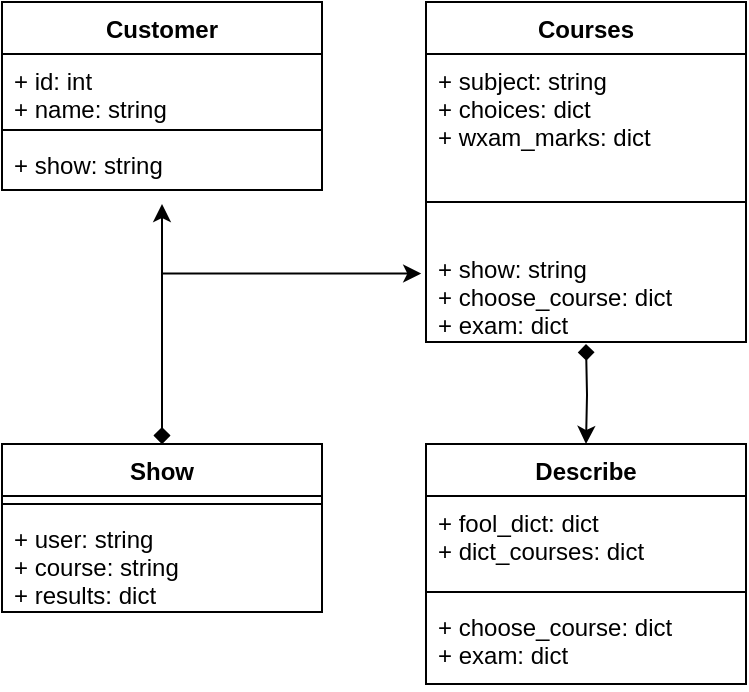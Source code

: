 <mxfile version="16.5.6" type="google"><diagram name="Page-1" id="e7e014a7-5840-1c2e-5031-d8a46d1fe8dd"><mxGraphModel dx="990" dy="575" grid="1" gridSize="10" guides="1" tooltips="1" connect="1" arrows="1" fold="1" page="1" pageScale="1" pageWidth="1169" pageHeight="826" background="none" math="0" shadow="0"><root><mxCell id="0"/><mxCell id="1" parent="0"/><mxCell id="mLpjdCpPDwlIpHiItITg-25" style="edgeStyle=orthogonalEdgeStyle;rounded=0;orthogonalLoop=1;jettySize=auto;html=1;entryX=0.5;entryY=0;entryDx=0;entryDy=0;startArrow=diamond;startFill=1;" edge="1" parent="1" target="mLpjdCpPDwlIpHiItITg-21"><mxGeometry relative="1" as="geometry"><mxPoint x="562" y="251" as="sourcePoint"/></mxGeometry></mxCell><mxCell id="mLpjdCpPDwlIpHiItITg-1" value="Courses" style="swimlane;fontStyle=1;align=center;verticalAlign=top;childLayout=stackLayout;horizontal=1;startSize=26;horizontalStack=0;resizeParent=1;resizeParentMax=0;resizeLast=0;collapsible=1;marginBottom=0;" vertex="1" parent="1"><mxGeometry x="482" y="80" width="160" height="170" as="geometry"/></mxCell><mxCell id="mLpjdCpPDwlIpHiItITg-2" value="+ subject: string&#10;+ choices: dict&#10;+ wxam_marks: dict" style="text;strokeColor=none;fillColor=none;align=left;verticalAlign=top;spacingLeft=4;spacingRight=4;overflow=hidden;rotatable=0;points=[[0,0.5],[1,0.5]];portConstraint=eastwest;" vertex="1" parent="mLpjdCpPDwlIpHiItITg-1"><mxGeometry y="26" width="160" height="54" as="geometry"/></mxCell><mxCell id="mLpjdCpPDwlIpHiItITg-3" value="" style="line;strokeWidth=1;fillColor=none;align=left;verticalAlign=middle;spacingTop=-1;spacingLeft=3;spacingRight=3;rotatable=0;labelPosition=right;points=[];portConstraint=eastwest;" vertex="1" parent="mLpjdCpPDwlIpHiItITg-1"><mxGeometry y="80" width="160" height="40" as="geometry"/></mxCell><mxCell id="mLpjdCpPDwlIpHiItITg-4" value="+ show: string&#10;+ choose_course: dict&#10;+ exam: dict" style="text;strokeColor=none;fillColor=none;align=left;verticalAlign=top;spacingLeft=4;spacingRight=4;overflow=hidden;rotatable=0;points=[[0,0.5],[1,0.5]];portConstraint=eastwest;" vertex="1" parent="mLpjdCpPDwlIpHiItITg-1"><mxGeometry y="120" width="160" height="50" as="geometry"/></mxCell><mxCell id="mLpjdCpPDwlIpHiItITg-5" value="Customer" style="swimlane;fontStyle=1;align=center;verticalAlign=top;childLayout=stackLayout;horizontal=1;startSize=26;horizontalStack=0;resizeParent=1;resizeParentMax=0;resizeLast=0;collapsible=1;marginBottom=0;" vertex="1" parent="1"><mxGeometry x="270" y="80" width="160" height="94" as="geometry"/></mxCell><mxCell id="mLpjdCpPDwlIpHiItITg-6" value="+ id: int&#10;+ name: string" style="text;strokeColor=none;fillColor=none;align=left;verticalAlign=top;spacingLeft=4;spacingRight=4;overflow=hidden;rotatable=0;points=[[0,0.5],[1,0.5]];portConstraint=eastwest;" vertex="1" parent="mLpjdCpPDwlIpHiItITg-5"><mxGeometry y="26" width="160" height="34" as="geometry"/></mxCell><mxCell id="mLpjdCpPDwlIpHiItITg-7" value="" style="line;strokeWidth=1;fillColor=none;align=left;verticalAlign=middle;spacingTop=-1;spacingLeft=3;spacingRight=3;rotatable=0;labelPosition=right;points=[];portConstraint=eastwest;" vertex="1" parent="mLpjdCpPDwlIpHiItITg-5"><mxGeometry y="60" width="160" height="8" as="geometry"/></mxCell><mxCell id="mLpjdCpPDwlIpHiItITg-8" value="+ show: string" style="text;strokeColor=none;fillColor=none;align=left;verticalAlign=top;spacingLeft=4;spacingRight=4;overflow=hidden;rotatable=0;points=[[0,0.5],[1,0.5]];portConstraint=eastwest;" vertex="1" parent="mLpjdCpPDwlIpHiItITg-5"><mxGeometry y="68" width="160" height="26" as="geometry"/></mxCell><mxCell id="mLpjdCpPDwlIpHiItITg-26" style="edgeStyle=orthogonalEdgeStyle;rounded=0;orthogonalLoop=1;jettySize=auto;html=1;startArrow=diamond;startFill=1;" edge="1" parent="1" source="mLpjdCpPDwlIpHiItITg-13"><mxGeometry relative="1" as="geometry"><mxPoint x="350" y="181" as="targetPoint"/></mxGeometry></mxCell><mxCell id="mLpjdCpPDwlIpHiItITg-27" style="edgeStyle=orthogonalEdgeStyle;rounded=0;orthogonalLoop=1;jettySize=auto;html=1;entryX=-0.015;entryY=0.316;entryDx=0;entryDy=0;entryPerimeter=0;startArrow=diamond;startFill=1;" edge="1" parent="1" source="mLpjdCpPDwlIpHiItITg-13" target="mLpjdCpPDwlIpHiItITg-4"><mxGeometry relative="1" as="geometry"/></mxCell><mxCell id="mLpjdCpPDwlIpHiItITg-13" value="Show" style="swimlane;fontStyle=1;align=center;verticalAlign=top;childLayout=stackLayout;horizontal=1;startSize=26;horizontalStack=0;resizeParent=1;resizeParentMax=0;resizeLast=0;collapsible=1;marginBottom=0;" vertex="1" parent="1"><mxGeometry x="270" y="301" width="160" height="84" as="geometry"/></mxCell><mxCell id="mLpjdCpPDwlIpHiItITg-15" value="" style="line;strokeWidth=1;fillColor=none;align=left;verticalAlign=middle;spacingTop=-1;spacingLeft=3;spacingRight=3;rotatable=0;labelPosition=right;points=[];portConstraint=eastwest;" vertex="1" parent="mLpjdCpPDwlIpHiItITg-13"><mxGeometry y="26" width="160" height="8" as="geometry"/></mxCell><mxCell id="mLpjdCpPDwlIpHiItITg-16" value="+ user: string&#10;+ course: string&#10;+ results: dict" style="text;strokeColor=none;fillColor=none;align=left;verticalAlign=top;spacingLeft=4;spacingRight=4;overflow=hidden;rotatable=0;points=[[0,0.5],[1,0.5]];portConstraint=eastwest;" vertex="1" parent="mLpjdCpPDwlIpHiItITg-13"><mxGeometry y="34" width="160" height="50" as="geometry"/></mxCell><mxCell id="mLpjdCpPDwlIpHiItITg-21" value="Describe" style="swimlane;fontStyle=1;align=center;verticalAlign=top;childLayout=stackLayout;horizontal=1;startSize=26;horizontalStack=0;resizeParent=1;resizeParentMax=0;resizeLast=0;collapsible=1;marginBottom=0;" vertex="1" parent="1"><mxGeometry x="482" y="301" width="160" height="120" as="geometry"/></mxCell><mxCell id="mLpjdCpPDwlIpHiItITg-22" value="+ fool_dict: dict&#10;+ dict_courses: dict" style="text;strokeColor=none;fillColor=none;align=left;verticalAlign=top;spacingLeft=4;spacingRight=4;overflow=hidden;rotatable=0;points=[[0,0.5],[1,0.5]];portConstraint=eastwest;" vertex="1" parent="mLpjdCpPDwlIpHiItITg-21"><mxGeometry y="26" width="160" height="44" as="geometry"/></mxCell><mxCell id="mLpjdCpPDwlIpHiItITg-23" value="" style="line;strokeWidth=1;fillColor=none;align=left;verticalAlign=middle;spacingTop=-1;spacingLeft=3;spacingRight=3;rotatable=0;labelPosition=right;points=[];portConstraint=eastwest;" vertex="1" parent="mLpjdCpPDwlIpHiItITg-21"><mxGeometry y="70" width="160" height="8" as="geometry"/></mxCell><mxCell id="mLpjdCpPDwlIpHiItITg-24" value="+ choose_course: dict&#10;+ exam: dict" style="text;strokeColor=none;fillColor=none;align=left;verticalAlign=top;spacingLeft=4;spacingRight=4;overflow=hidden;rotatable=0;points=[[0,0.5],[1,0.5]];portConstraint=eastwest;" vertex="1" parent="mLpjdCpPDwlIpHiItITg-21"><mxGeometry y="78" width="160" height="42" as="geometry"/></mxCell></root></mxGraphModel></diagram></mxfile>